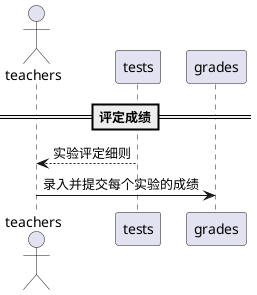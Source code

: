 @startuml

actor teachers
	==评定成绩==
	tests --> teachers:实验评定细则
    teachers -> grades:录入并提交每个实验的成绩
@enduml